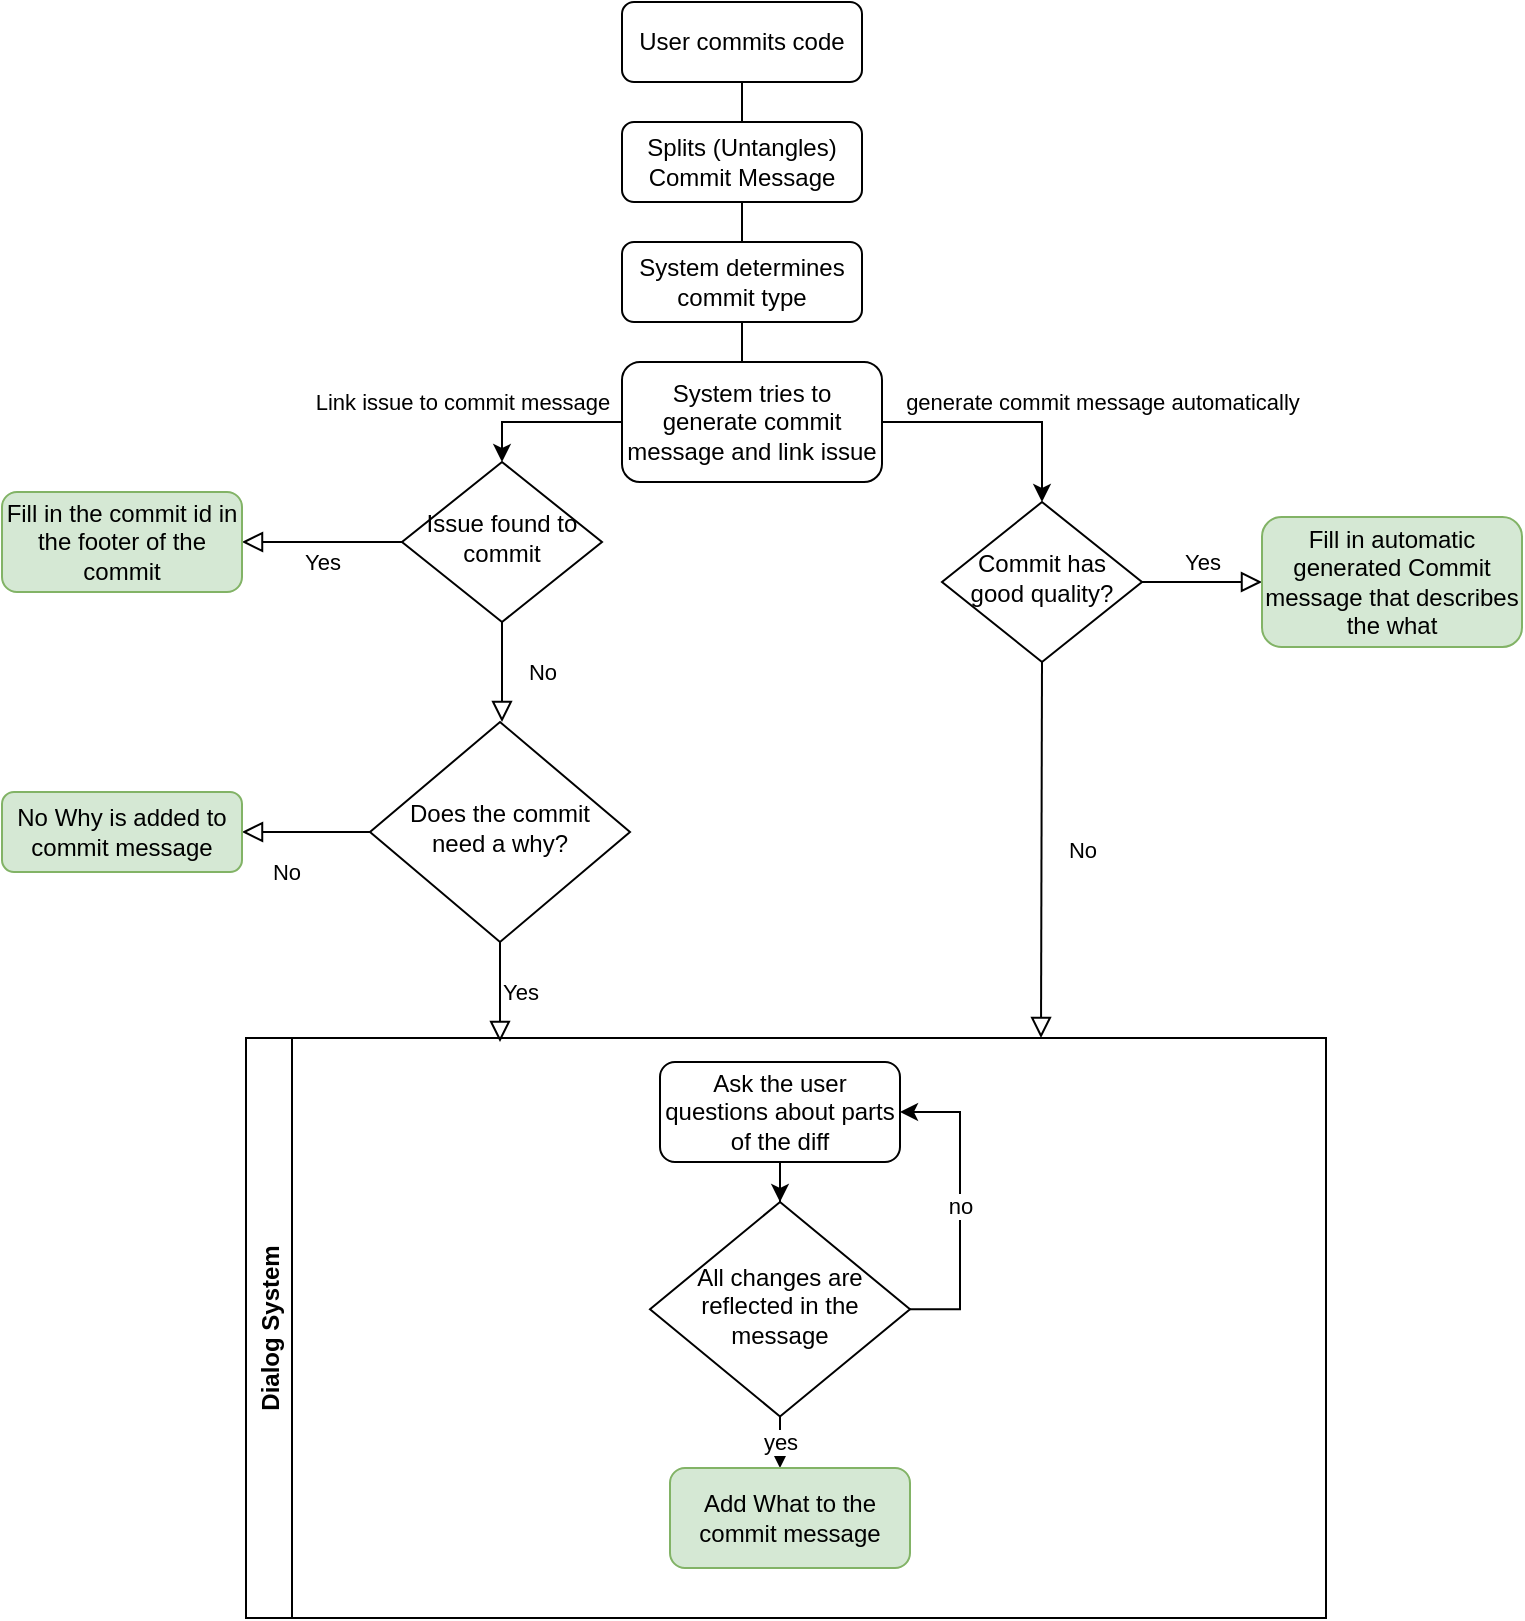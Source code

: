 <mxfile version="15.4.0" type="github">
  <diagram id="C5RBs43oDa-KdzZeNtuy" name="Page-1">
    <mxGraphModel dx="1422" dy="794" grid="1" gridSize="10" guides="1" tooltips="1" connect="1" arrows="1" fold="1" page="1" pageScale="1" pageWidth="827" pageHeight="1169" math="0" shadow="0">
      <root>
        <mxCell id="WIyWlLk6GJQsqaUBKTNV-0" />
        <mxCell id="WIyWlLk6GJQsqaUBKTNV-1" parent="WIyWlLk6GJQsqaUBKTNV-0" />
        <mxCell id="-PucqjqUt_QQAcG7ATKI-1" style="edgeStyle=orthogonalEdgeStyle;rounded=0;orthogonalLoop=1;jettySize=auto;html=1;exitX=0.5;exitY=1;exitDx=0;exitDy=0;endArrow=none;endFill=0;" edge="1" parent="WIyWlLk6GJQsqaUBKTNV-1" source="WIyWlLk6GJQsqaUBKTNV-3" target="-PucqjqUt_QQAcG7ATKI-0">
          <mxGeometry relative="1" as="geometry" />
        </mxCell>
        <mxCell id="WIyWlLk6GJQsqaUBKTNV-3" value="User commits code" style="rounded=1;whiteSpace=wrap;html=1;fontSize=12;glass=0;strokeWidth=1;shadow=0;" parent="WIyWlLk6GJQsqaUBKTNV-1" vertex="1">
          <mxGeometry x="350" y="10" width="120" height="40" as="geometry" />
        </mxCell>
        <mxCell id="WIyWlLk6GJQsqaUBKTNV-4" value="No" style="rounded=0;html=1;jettySize=auto;orthogonalLoop=1;fontSize=11;endArrow=block;endFill=0;endSize=8;strokeWidth=1;shadow=0;labelBackgroundColor=none;edgeStyle=orthogonalEdgeStyle;startArrow=none;exitX=0.5;exitY=1;exitDx=0;exitDy=0;" parent="WIyWlLk6GJQsqaUBKTNV-1" source="WIyWlLk6GJQsqaUBKTNV-6" edge="1">
          <mxGeometry y="20" relative="1" as="geometry">
            <mxPoint as="offset" />
            <mxPoint x="559.5" y="348" as="sourcePoint" />
            <mxPoint x="559.5" y="528" as="targetPoint" />
          </mxGeometry>
        </mxCell>
        <mxCell id="WIyWlLk6GJQsqaUBKTNV-5" value="Yes" style="edgeStyle=orthogonalEdgeStyle;rounded=0;html=1;jettySize=auto;orthogonalLoop=1;fontSize=11;endArrow=block;endFill=0;endSize=8;strokeWidth=1;shadow=0;labelBackgroundColor=none;" parent="WIyWlLk6GJQsqaUBKTNV-1" source="WIyWlLk6GJQsqaUBKTNV-6" target="WIyWlLk6GJQsqaUBKTNV-7" edge="1">
          <mxGeometry y="10" relative="1" as="geometry">
            <mxPoint as="offset" />
          </mxGeometry>
        </mxCell>
        <mxCell id="WIyWlLk6GJQsqaUBKTNV-6" value="Commit has good quality?" style="rhombus;whiteSpace=wrap;html=1;shadow=0;fontFamily=Helvetica;fontSize=12;align=center;strokeWidth=1;spacing=6;spacingTop=-4;" parent="WIyWlLk6GJQsqaUBKTNV-1" vertex="1">
          <mxGeometry x="510" y="260" width="100" height="80" as="geometry" />
        </mxCell>
        <mxCell id="WIyWlLk6GJQsqaUBKTNV-7" value="Fill in automatic generated Commit message that describes the what" style="rounded=1;whiteSpace=wrap;html=1;fontSize=12;glass=0;strokeWidth=1;shadow=0;fillColor=#d5e8d4;strokeColor=#82b366;" parent="WIyWlLk6GJQsqaUBKTNV-1" vertex="1">
          <mxGeometry x="670" y="267.5" width="130" height="65" as="geometry" />
        </mxCell>
        <mxCell id="ehUS5vEalh1Y3p8HzJdk-3" style="edgeStyle=orthogonalEdgeStyle;rounded=0;orthogonalLoop=1;jettySize=auto;html=1;endArrow=none;endFill=0;" parent="WIyWlLk6GJQsqaUBKTNV-1" source="ehUS5vEalh1Y3p8HzJdk-0" target="ehUS5vEalh1Y3p8HzJdk-2" edge="1">
          <mxGeometry relative="1" as="geometry" />
        </mxCell>
        <mxCell id="ehUS5vEalh1Y3p8HzJdk-0" value="System determines commit type" style="rounded=1;whiteSpace=wrap;html=1;fontSize=12;glass=0;strokeWidth=1;shadow=0;" parent="WIyWlLk6GJQsqaUBKTNV-1" vertex="1">
          <mxGeometry x="350" y="130" width="120" height="40" as="geometry" />
        </mxCell>
        <mxCell id="ehUS5vEalh1Y3p8HzJdk-4" style="edgeStyle=orthogonalEdgeStyle;rounded=0;orthogonalLoop=1;jettySize=auto;html=1;" parent="WIyWlLk6GJQsqaUBKTNV-1" source="ehUS5vEalh1Y3p8HzJdk-2" target="WIyWlLk6GJQsqaUBKTNV-6" edge="1">
          <mxGeometry relative="1" as="geometry" />
        </mxCell>
        <mxCell id="ehUS5vEalh1Y3p8HzJdk-29" value="generate commit message automatically" style="edgeLabel;html=1;align=center;verticalAlign=middle;resizable=0;points=[];" parent="ehUS5vEalh1Y3p8HzJdk-4" vertex="1" connectable="0">
          <mxGeometry y="-1" relative="1" as="geometry">
            <mxPoint x="50" y="-11" as="offset" />
          </mxGeometry>
        </mxCell>
        <mxCell id="ehUS5vEalh1Y3p8HzJdk-25" style="edgeStyle=orthogonalEdgeStyle;rounded=0;orthogonalLoop=1;jettySize=auto;html=1;entryX=0.5;entryY=0;entryDx=0;entryDy=0;endArrow=classic;endFill=1;" parent="WIyWlLk6GJQsqaUBKTNV-1" source="ehUS5vEalh1Y3p8HzJdk-2" target="ehUS5vEalh1Y3p8HzJdk-18" edge="1">
          <mxGeometry relative="1" as="geometry" />
        </mxCell>
        <mxCell id="ehUS5vEalh1Y3p8HzJdk-30" value="Link issue to commit message" style="edgeLabel;html=1;align=center;verticalAlign=middle;resizable=0;points=[];" parent="ehUS5vEalh1Y3p8HzJdk-25" vertex="1" connectable="0">
          <mxGeometry x="0.2" y="1" relative="1" as="geometry">
            <mxPoint x="-32" y="-11" as="offset" />
          </mxGeometry>
        </mxCell>
        <mxCell id="ehUS5vEalh1Y3p8HzJdk-2" value="System tries to generate commit message and link issue" style="rounded=1;whiteSpace=wrap;html=1;fontSize=12;glass=0;strokeWidth=1;shadow=0;" parent="WIyWlLk6GJQsqaUBKTNV-1" vertex="1">
          <mxGeometry x="350" y="190" width="130" height="60" as="geometry" />
        </mxCell>
        <mxCell id="ehUS5vEalh1Y3p8HzJdk-16" value="No" style="rounded=0;html=1;jettySize=auto;orthogonalLoop=1;fontSize=11;endArrow=block;endFill=0;endSize=8;strokeWidth=1;shadow=0;labelBackgroundColor=none;edgeStyle=orthogonalEdgeStyle;startArrow=none;exitX=0.5;exitY=1;exitDx=0;exitDy=0;" parent="WIyWlLk6GJQsqaUBKTNV-1" source="ehUS5vEalh1Y3p8HzJdk-18" edge="1">
          <mxGeometry y="20" relative="1" as="geometry">
            <mxPoint as="offset" />
            <mxPoint x="290" y="322" as="sourcePoint" />
            <mxPoint x="290" y="370" as="targetPoint" />
          </mxGeometry>
        </mxCell>
        <mxCell id="ehUS5vEalh1Y3p8HzJdk-17" value="Yes" style="edgeStyle=orthogonalEdgeStyle;rounded=0;html=1;jettySize=auto;orthogonalLoop=1;fontSize=11;endArrow=block;endFill=0;endSize=8;strokeWidth=1;shadow=0;labelBackgroundColor=none;" parent="WIyWlLk6GJQsqaUBKTNV-1" source="ehUS5vEalh1Y3p8HzJdk-18" target="ehUS5vEalh1Y3p8HzJdk-19" edge="1">
          <mxGeometry y="10" relative="1" as="geometry">
            <mxPoint as="offset" />
          </mxGeometry>
        </mxCell>
        <mxCell id="ehUS5vEalh1Y3p8HzJdk-18" value="Issue found to commit" style="rhombus;whiteSpace=wrap;html=1;shadow=0;fontFamily=Helvetica;fontSize=12;align=center;strokeWidth=1;spacing=6;spacingTop=-4;" parent="WIyWlLk6GJQsqaUBKTNV-1" vertex="1">
          <mxGeometry x="240" y="240" width="100" height="80" as="geometry" />
        </mxCell>
        <mxCell id="ehUS5vEalh1Y3p8HzJdk-19" value="Fill in the commit id in the footer of the commit" style="rounded=1;whiteSpace=wrap;html=1;fontSize=12;glass=0;strokeWidth=1;shadow=0;fillColor=#d5e8d4;strokeColor=#82b366;" parent="WIyWlLk6GJQsqaUBKTNV-1" vertex="1">
          <mxGeometry x="40" y="255" width="120" height="50" as="geometry" />
        </mxCell>
        <mxCell id="ehUS5vEalh1Y3p8HzJdk-20" value="No" style="rounded=0;html=1;jettySize=auto;orthogonalLoop=1;fontSize=11;endArrow=block;endFill=0;endSize=8;strokeWidth=1;shadow=0;labelBackgroundColor=none;edgeStyle=orthogonalEdgeStyle;" parent="WIyWlLk6GJQsqaUBKTNV-1" source="ehUS5vEalh1Y3p8HzJdk-22" target="ehUS5vEalh1Y3p8HzJdk-23" edge="1">
          <mxGeometry x="0.333" y="20" relative="1" as="geometry">
            <mxPoint as="offset" />
          </mxGeometry>
        </mxCell>
        <mxCell id="ehUS5vEalh1Y3p8HzJdk-21" value="Yes" style="edgeStyle=orthogonalEdgeStyle;rounded=0;html=1;jettySize=auto;orthogonalLoop=1;fontSize=11;endArrow=block;endFill=0;endSize=8;strokeWidth=1;shadow=0;labelBackgroundColor=none;" parent="WIyWlLk6GJQsqaUBKTNV-1" source="ehUS5vEalh1Y3p8HzJdk-22" edge="1">
          <mxGeometry y="10" relative="1" as="geometry">
            <mxPoint as="offset" />
            <mxPoint x="289" y="530" as="targetPoint" />
          </mxGeometry>
        </mxCell>
        <mxCell id="ehUS5vEalh1Y3p8HzJdk-22" value="Does the commit need a why?" style="rhombus;whiteSpace=wrap;html=1;shadow=0;fontFamily=Helvetica;fontSize=12;align=center;strokeWidth=1;spacing=6;spacingTop=-4;" parent="WIyWlLk6GJQsqaUBKTNV-1" vertex="1">
          <mxGeometry x="224" y="370" width="130" height="110" as="geometry" />
        </mxCell>
        <mxCell id="ehUS5vEalh1Y3p8HzJdk-23" value="No Why is added to commit message" style="rounded=1;whiteSpace=wrap;html=1;fontSize=12;glass=0;strokeWidth=1;shadow=0;fillColor=#d5e8d4;strokeColor=#82b366;" parent="WIyWlLk6GJQsqaUBKTNV-1" vertex="1">
          <mxGeometry x="40" y="405" width="120" height="40" as="geometry" />
        </mxCell>
        <mxCell id="ehUS5vEalh1Y3p8HzJdk-40" value="Dialog System" style="swimlane;horizontal=0;fillColor=none;" parent="WIyWlLk6GJQsqaUBKTNV-1" vertex="1">
          <mxGeometry x="162" y="528" width="540" height="290" as="geometry">
            <mxRectangle x="162" y="468" width="30" height="110" as="alternateBounds" />
          </mxGeometry>
        </mxCell>
        <mxCell id="WIyWlLk6GJQsqaUBKTNV-11" value="Ask the user questions about parts of the diff" style="rounded=1;whiteSpace=wrap;html=1;fontSize=12;glass=0;strokeWidth=1;shadow=0;" parent="ehUS5vEalh1Y3p8HzJdk-40" vertex="1">
          <mxGeometry x="207" y="12" width="120" height="50" as="geometry" />
        </mxCell>
        <mxCell id="ehUS5vEalh1Y3p8HzJdk-35" value="no" style="edgeStyle=orthogonalEdgeStyle;rounded=0;orthogonalLoop=1;jettySize=auto;html=1;endArrow=classic;endFill=1;entryX=1;entryY=0.5;entryDx=0;entryDy=0;exitX=1;exitY=0.5;exitDx=0;exitDy=0;" parent="ehUS5vEalh1Y3p8HzJdk-40" source="ehUS5vEalh1Y3p8HzJdk-31" target="WIyWlLk6GJQsqaUBKTNV-11" edge="1">
          <mxGeometry relative="1" as="geometry">
            <mxPoint x="267" y="165" as="targetPoint" />
            <Array as="points">
              <mxPoint x="357" y="136" />
              <mxPoint x="357" y="37" />
            </Array>
          </mxGeometry>
        </mxCell>
        <mxCell id="ehUS5vEalh1Y3p8HzJdk-37" value="yes" style="edgeStyle=orthogonalEdgeStyle;rounded=0;orthogonalLoop=1;jettySize=auto;html=1;exitX=0.5;exitY=1;exitDx=0;exitDy=0;endArrow=classic;endFill=1;" parent="ehUS5vEalh1Y3p8HzJdk-40" source="ehUS5vEalh1Y3p8HzJdk-31" edge="1">
          <mxGeometry relative="1" as="geometry">
            <mxPoint x="267" y="215" as="targetPoint" />
          </mxGeometry>
        </mxCell>
        <mxCell id="ehUS5vEalh1Y3p8HzJdk-31" value="All changes are reflected in the message" style="rhombus;whiteSpace=wrap;html=1;shadow=0;fontFamily=Helvetica;fontSize=12;align=center;strokeWidth=1;spacing=6;spacingTop=-4;" parent="ehUS5vEalh1Y3p8HzJdk-40" vertex="1">
          <mxGeometry x="202" y="82" width="130" height="107.25" as="geometry" />
        </mxCell>
        <mxCell id="ehUS5vEalh1Y3p8HzJdk-32" style="edgeStyle=orthogonalEdgeStyle;rounded=0;orthogonalLoop=1;jettySize=auto;html=1;entryX=0.5;entryY=0;entryDx=0;entryDy=0;endArrow=classic;endFill=1;" parent="ehUS5vEalh1Y3p8HzJdk-40" source="WIyWlLk6GJQsqaUBKTNV-11" target="ehUS5vEalh1Y3p8HzJdk-31" edge="1">
          <mxGeometry relative="1" as="geometry" />
        </mxCell>
        <mxCell id="ehUS5vEalh1Y3p8HzJdk-38" value="Add What to the commit message" style="rounded=1;whiteSpace=wrap;html=1;fontSize=12;glass=0;strokeWidth=1;shadow=0;fillColor=#d5e8d4;strokeColor=#82b366;" parent="ehUS5vEalh1Y3p8HzJdk-40" vertex="1">
          <mxGeometry x="212" y="215" width="120" height="50" as="geometry" />
        </mxCell>
        <mxCell id="-PucqjqUt_QQAcG7ATKI-2" style="edgeStyle=orthogonalEdgeStyle;rounded=0;orthogonalLoop=1;jettySize=auto;html=1;exitX=0.5;exitY=1;exitDx=0;exitDy=0;entryX=0.5;entryY=0;entryDx=0;entryDy=0;endArrow=none;endFill=0;" edge="1" parent="WIyWlLk6GJQsqaUBKTNV-1" source="-PucqjqUt_QQAcG7ATKI-0" target="ehUS5vEalh1Y3p8HzJdk-0">
          <mxGeometry relative="1" as="geometry" />
        </mxCell>
        <mxCell id="-PucqjqUt_QQAcG7ATKI-0" value="Splits (Untangles) Commit Message" style="rounded=1;whiteSpace=wrap;html=1;fontSize=12;glass=0;strokeWidth=1;shadow=0;" vertex="1" parent="WIyWlLk6GJQsqaUBKTNV-1">
          <mxGeometry x="350" y="70" width="120" height="40" as="geometry" />
        </mxCell>
      </root>
    </mxGraphModel>
  </diagram>
</mxfile>
